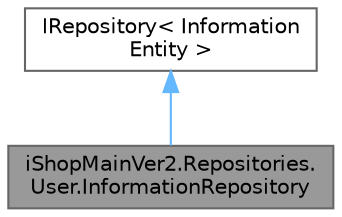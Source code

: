 digraph "iShopMainVer2.Repositories.User.InformationRepository"
{
 // LATEX_PDF_SIZE
  bgcolor="transparent";
  edge [fontname=Helvetica,fontsize=10,labelfontname=Helvetica,labelfontsize=10];
  node [fontname=Helvetica,fontsize=10,shape=box,height=0.2,width=0.4];
  Node1 [id="Node000001",label="iShopMainVer2.Repositories.\lUser.InformationRepository",height=0.2,width=0.4,color="gray40", fillcolor="grey60", style="filled", fontcolor="black",tooltip=" "];
  Node2 -> Node1 [id="edge1_Node000001_Node000002",dir="back",color="steelblue1",style="solid",tooltip=" "];
  Node2 [id="Node000002",label="IRepository\< Information\lEntity \>",height=0.2,width=0.4,color="gray40", fillcolor="white", style="filled",URL="$interfacei_shop_main_ver2_1_1_repositories_1_1_user_1_1_i_repository.html",tooltip=" "];
}
